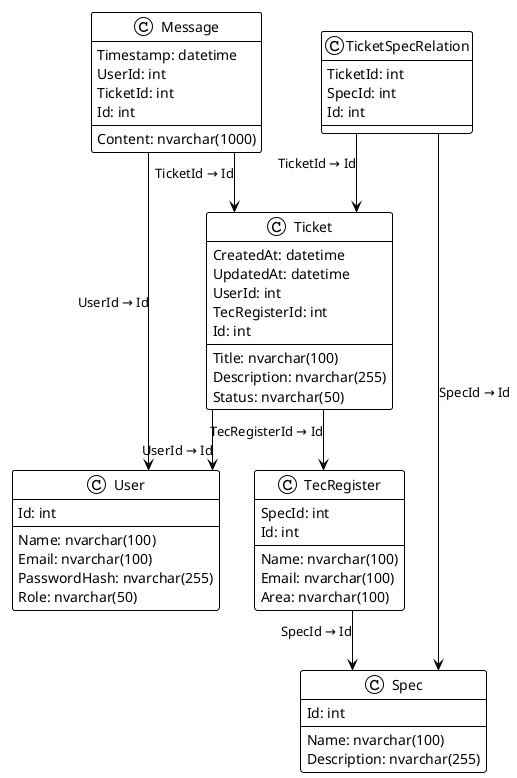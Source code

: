@startuml

!theme plain
top to bottom direction
skinparam linetype ortho

class Message {
   Content: nvarchar(1000)
   Timestamp: datetime
   UserId: int
   TicketId: int
   Id: int
}
class Spec {
   Name: nvarchar(100)
   Description: nvarchar(255)
   Id: int
}
class TecRegister {
   Name: nvarchar(100)
   Email: nvarchar(100)
   Area: nvarchar(100)
   SpecId: int
   Id: int
}
class Ticket {
   Title: nvarchar(100)
   Description: nvarchar(255)
   Status: nvarchar(50)
   CreatedAt: datetime
   UpdatedAt: datetime
   UserId: int
   TecRegisterId: int
   Id: int
}
class TicketSpecRelation {
   TicketId: int
   SpecId: int
   Id: int
}
class User {
   Name: nvarchar(100)
   Email: nvarchar(100)
   PasswordHash: nvarchar(255)
   Role: nvarchar(50)
   Id: int
}

Message --> Ticket : TicketId → Id
Message --> User   : UserId → Id
TecRegister --> Spec : SpecId → Id
Ticket --> TecRegister : TecRegisterId → Id
Ticket --> User   : UserId → Id
TicketSpecRelation --> Spec   : SpecId → Id
TicketSpecRelation --> Ticket : TicketId → Id
@enduml
